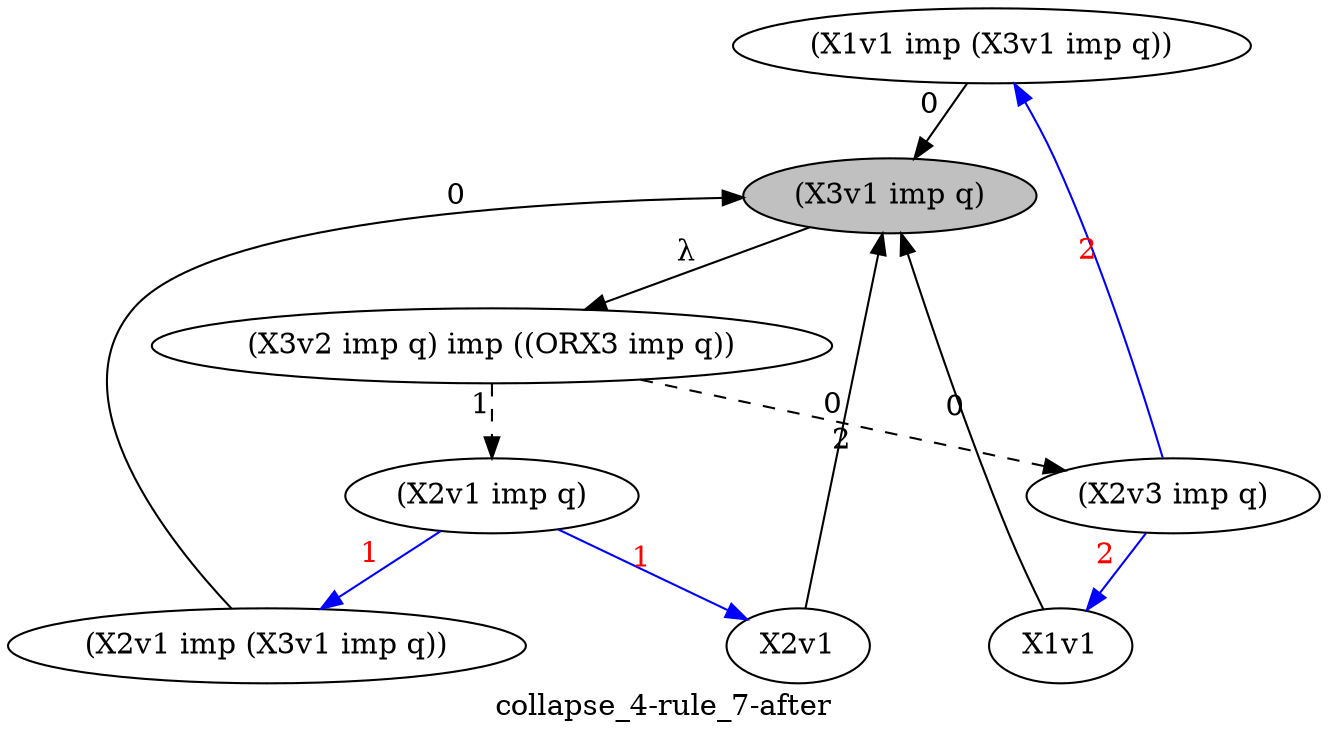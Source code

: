 strict digraph  {
	graph [collapsed_nodes="['25']",
		label="collapse_4-rule_7-after"
	];
	node [label="\N"];
	24	 [ancestor_target=True,
		formula="(X1v1 imp (X3v1 imp q))",
		hypothesis=False,
		label="(X1v1 imp (X3v1 imp q))"];
	25	 [ancestor_target=False,
		fillcolor=grey,
		formula="(X3v1 imp q)",
		hypothesis=False,
		label="(X3v1 imp q)",
		style=filled];
	24 -> 25	 [ancestor=False,
		dependencies=01000000000000000000000000000000000000000000000000000000,
		xlabel=0];
	35	 [ancestor_target=False,
		formula="(X3v2 imp q) imp ((ORX3 imp q))",
		hypothesis=False,
		label="(X3v2 imp q) imp ((ORX3 imp q))"];
	25 -> 35	 [ancestor=False,
		dependencies=None,
		xlabel=<&#955;>];
	23	 [ancestor_target=True,
		formula=X1v1,
		hypothesis=False,
		label=X1v1];
	23 -> 25	 [ancestor=False,
		dependencies=00000001000000000000000000000000000000000000000000000000,
		xlabel=0];
	40	 [ancestor_target=False,
		formula="(X2v3 imp q)",
		hypothesis=False,
		label="(X2v3 imp q)"];
	40 -> 24	 [ancestor=True,
		color=blue,
		fontcolor=red,
		path=2,
		xlabel=2];
	40 -> 23	 [ancestor=True,
		color=blue,
		fontcolor=red,
		path=2,
		xlabel=2];
	35 -> 40	 [composed=True,
		style=dashed,
		xlabel=2];
	107	 [ancestor_target=False,
		formula="(X2v1 imp q)",
		hypothesis=False,
		label="(X2v1 imp q)"];
	35 -> 107	 [composed=True,
		style=dashed,
		xlabel=1];
	86	 [ancestor_target=True,
		formula="(X2v1 imp (X3v1 imp q))",
		hypothesis=False,
		label="(X2v1 imp (X3v1 imp q))"];
	86 -> 25	 [ancestor=False,
		dependencies=00000000000000000000000000000000000000000000000000001000,
		xlabel=0];
	107 -> 86	 [ancestor=True,
		color=blue,
		fontcolor=red,
		path=1,
		xlabel=1];
	85	 [ancestor_target=True,
		formula=X2v1,
		hypothesis=False,
		label=X2v1];
	107 -> 85	 [ancestor=True,
		color=blue,
		fontcolor=red,
		path=1,
		xlabel=1];
	85 -> 25	 [ancestor=False,
		dependencies=00000000000000000000000000001000000000000000000000000000,
		xlabel=0];
}
